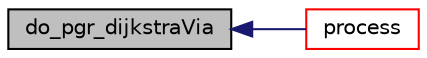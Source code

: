 digraph "do_pgr_dijkstraVia"
{
  edge [fontname="Helvetica",fontsize="10",labelfontname="Helvetica",labelfontsize="10"];
  node [fontname="Helvetica",fontsize="10",shape=record];
  rankdir="LR";
  Node24 [label="do_pgr_dijkstraVia",height=0.2,width=0.4,color="black", fillcolor="grey75", style="filled", fontcolor="black"];
  Node24 -> Node25 [dir="back",color="midnightblue",fontsize="10",style="solid",fontname="Helvetica"];
  Node25 [label="process",height=0.2,width=0.4,color="red", fillcolor="white", style="filled",URL="$dijkstraVia_8c.html#aaf342c02654faaeb5d0ab587eb345578"];
}
